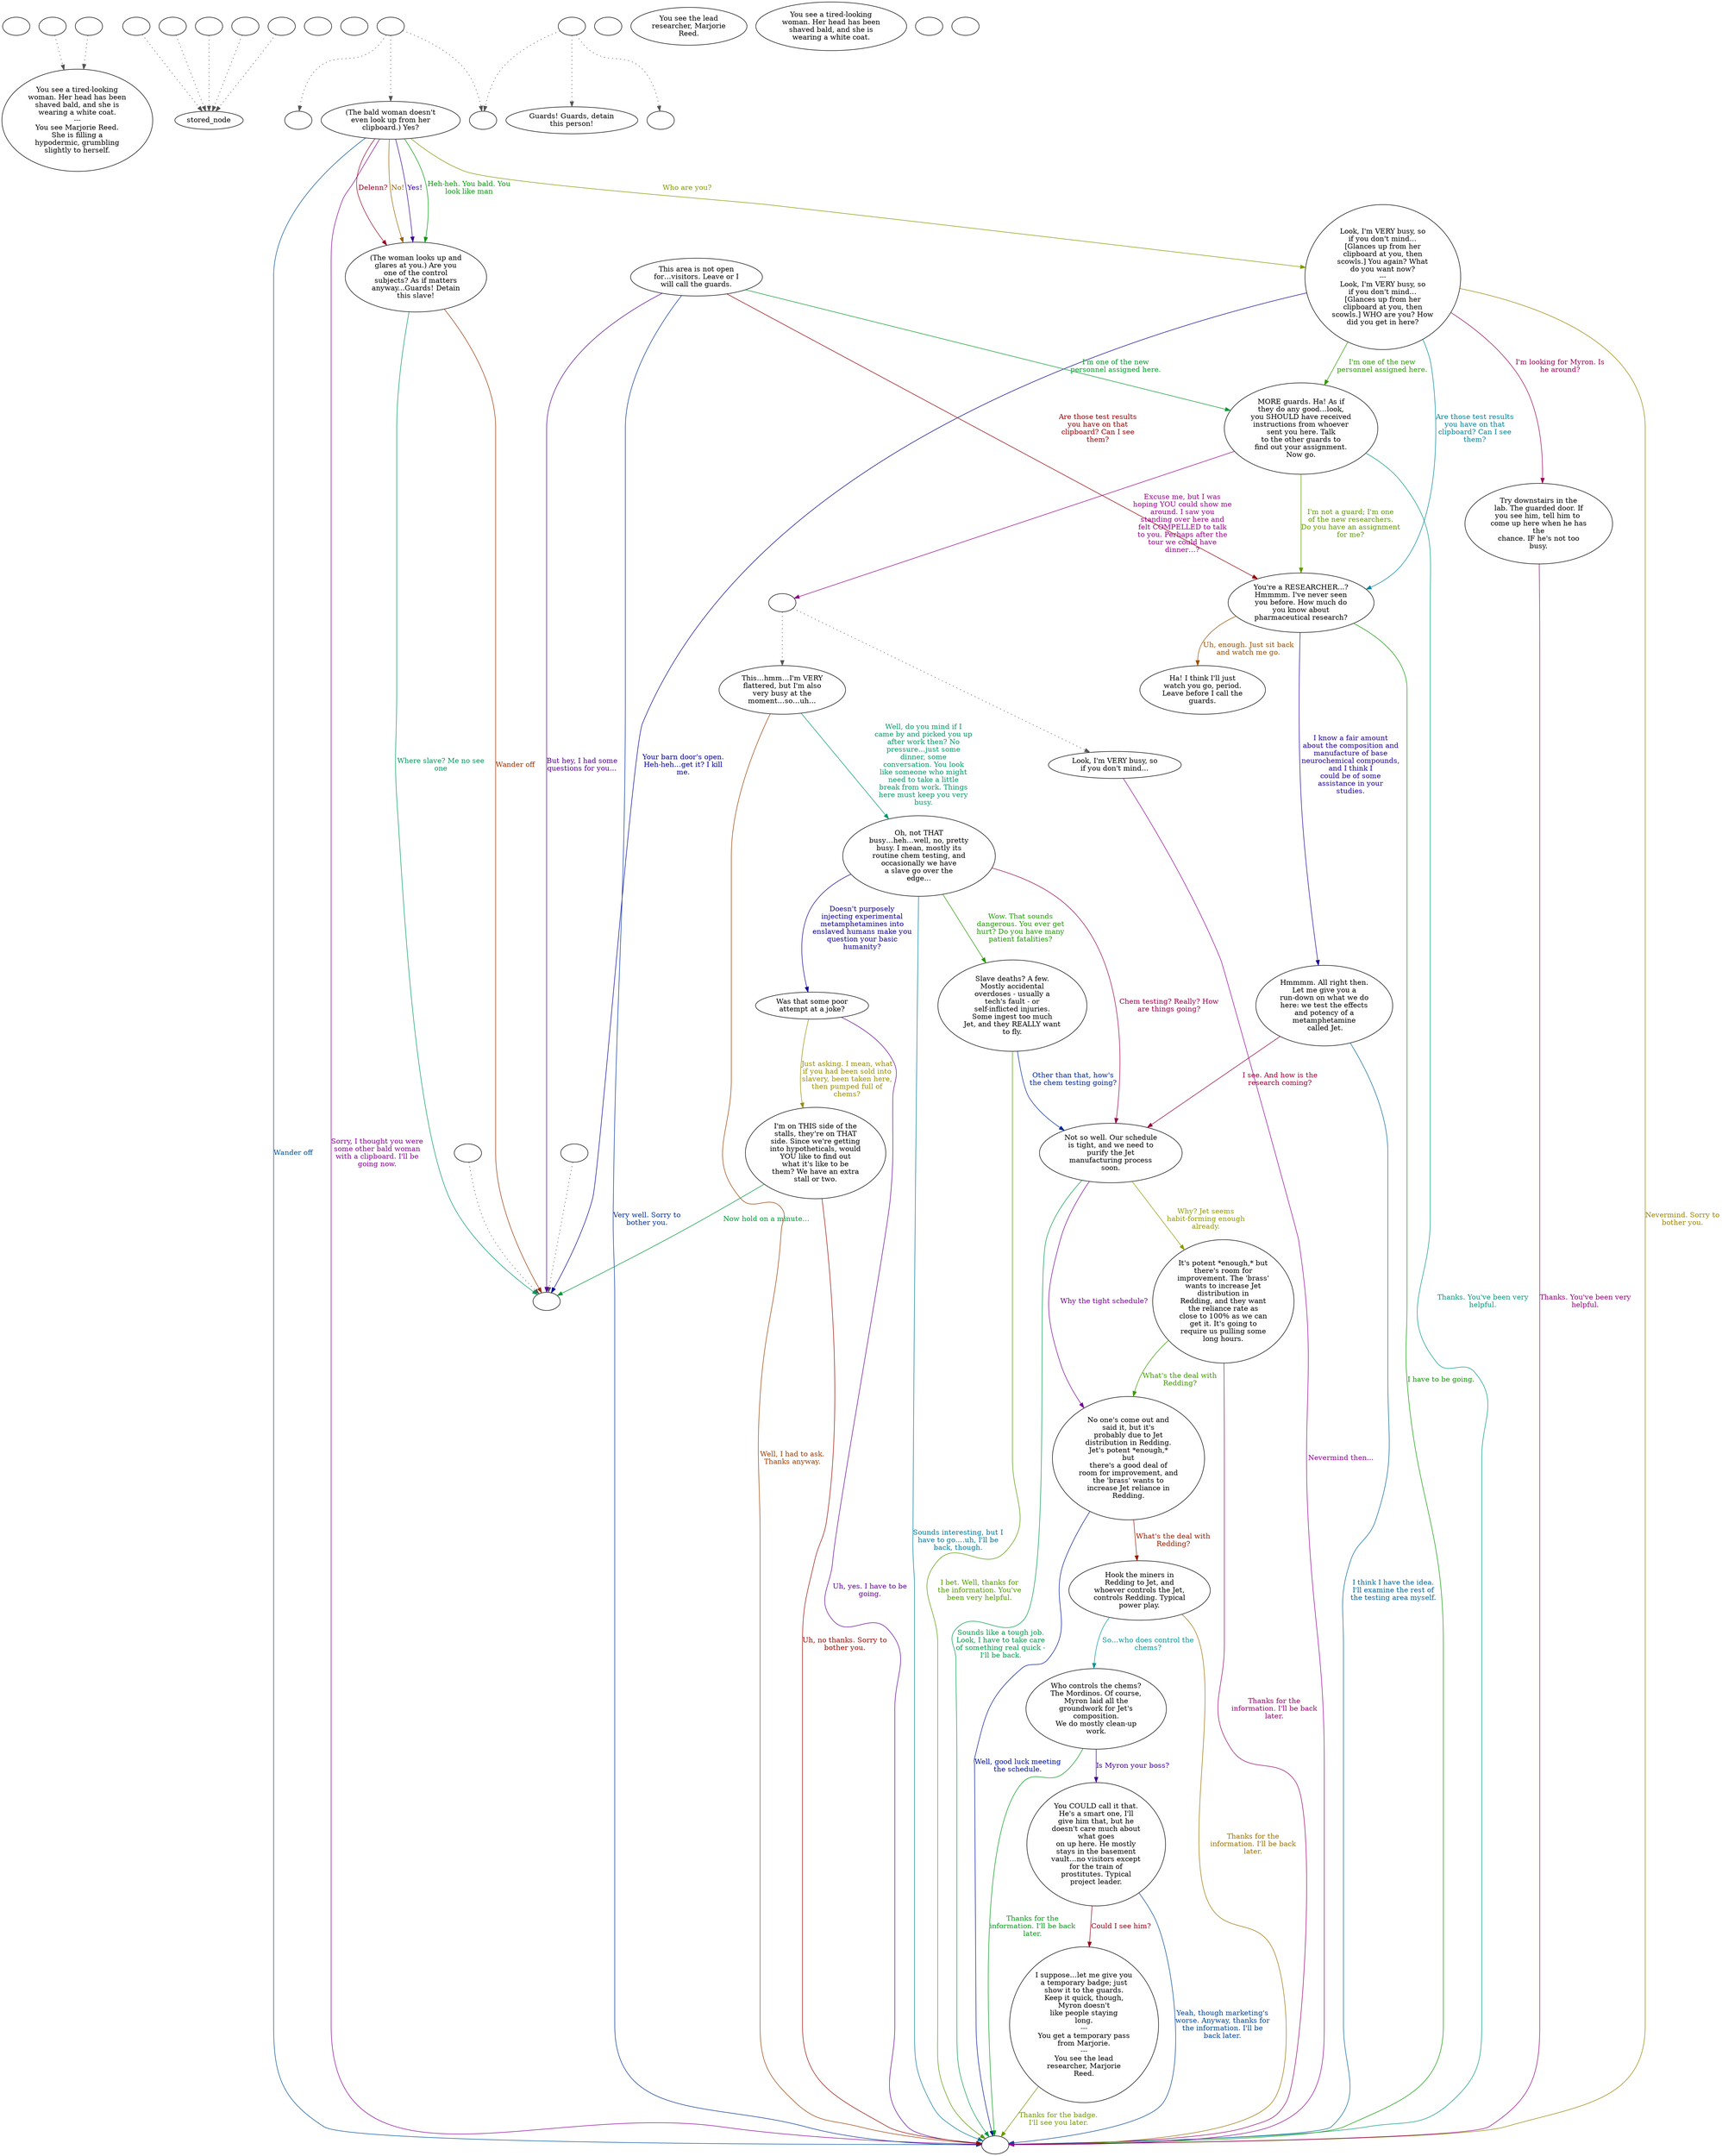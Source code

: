 digraph ncResear {
  "checkPartyMembersNearDoor" [style=filled       fillcolor="#FFFFFF"       color="#000000"]
  "checkPartyMembersNearDoor" [label=""]
  "ChooseFromList" [style=filled       fillcolor="#FFFFFF"       color="#000000"]
  "ChooseFromList" [label="You see a tired-looking\nwoman. Her head has been\nshaved bald, and she is\nwearing a white coat.\n---\nYou see Marjorie Reed.\nShe is filling a\nhypodermic, grumbling\nslightly to herself."]
  "CLICK_PREV" [style=filled       fillcolor="#FFFFFF"       color="#000000"]
  "CLICK_PREV" -> "ChooseFromList" [style=dotted color="#555555"]
  "CLICK_PREV" [label=""]
  "CLICK_0" [style=filled       fillcolor="#FFFFFF"       color="#000000"]
  "CLICK_0" -> "stored_node" [style=dotted color="#555555"]
  "CLICK_0" [label=""]
  "CLICK_1" [style=filled       fillcolor="#FFFFFF"       color="#000000"]
  "CLICK_1" -> "stored_node" [style=dotted color="#555555"]
  "CLICK_1" [label=""]
  "CLICK_2" [style=filled       fillcolor="#FFFFFF"       color="#000000"]
  "CLICK_2" -> "stored_node" [style=dotted color="#555555"]
  "CLICK_2" [label=""]
  "CLICK_3" [style=filled       fillcolor="#FFFFFF"       color="#000000"]
  "CLICK_3" -> "stored_node" [style=dotted color="#555555"]
  "CLICK_3" [label=""]
  "CLICK_4" [style=filled       fillcolor="#FFFFFF"       color="#000000"]
  "CLICK_4" -> "stored_node" [style=dotted color="#555555"]
  "CLICK_4" [label=""]
  "CLICK_MORE" [style=filled       fillcolor="#FFFFFF"       color="#000000"]
  "CLICK_MORE" -> "ChooseFromList" [style=dotted color="#555555"]
  "CLICK_MORE" [label=""]
  "start" [style=filled       fillcolor="#FFFFFF"       color="#000000"]
  "start" [label=""]
  "critter_p_proc" [style=filled       fillcolor="#FFFFFF"       color="#000000"]
  "critter_p_proc" [label=""]
  "pickup_p_proc" [style=filled       fillcolor="#FFFFFF"       color="#000000"]
  "pickup_p_proc" -> "Node998" [style=dotted color="#555555"]
  "pickup_p_proc" [label=""]
  "talk_p_proc" [style=filled       fillcolor="#FFFFFF"       color="#000000"]
  "talk_p_proc" -> "Node003" [style=dotted color="#555555"]
  "talk_p_proc" -> "Node002" [style=dotted color="#555555"]
  "talk_p_proc" -> "Node004" [style=dotted color="#555555"]
  "talk_p_proc" [label=""]
  "destroy_p_proc" [style=filled       fillcolor="#FFFFFF"       color="#000000"]
  "destroy_p_proc" [label=""]
  "look_at_p_proc" [style=filled       fillcolor="#FFFFFF"       color="#000000"]
  "look_at_p_proc" [label="You see the lead\nresearcher, Marjorie\nReed."]
  "description_p_proc" [style=filled       fillcolor="#FFFFFF"       color="#000000"]
  "description_p_proc" [label="You see a tired-looking\nwoman. Her head has been\nshaved bald, and she is\nwearing a white coat."]
  "use_skill_on_p_proc" [style=filled       fillcolor="#FFFFFF"       color="#000000"]
  "use_skill_on_p_proc" [label=""]
  "damage_p_proc" [style=filled       fillcolor="#FFFFFF"       color="#000000"]
  "damage_p_proc" -> "Node998" [style=dotted color="#555555"]
  "damage_p_proc" [label=""]
  "map_enter_p_proc" [style=filled       fillcolor="#FFFFFF"       color="#000000"]
  "map_enter_p_proc" [label=""]
  "timed_event_p_proc" [style=filled       fillcolor="#FFFFFF"       color="#000000"]
  "timed_event_p_proc" -> "Node008" [style=dotted color="#555555"]
  "timed_event_p_proc" -> "Node001" [style=dotted color="#555555"]
  "timed_event_p_proc" -> "Node002" [style=dotted color="#555555"]
  "timed_event_p_proc" [label=""]
  "Node998" [style=filled       fillcolor="#FFFFFF"       color="#000000"]
  "Node998" [label=""]
  "Node999" [style=filled       fillcolor="#FFFFFF"       color="#000000"]
  "Node999" [label=""]
  "Node001" [style=filled       fillcolor="#FFFFFF"       color="#000000"]
  "Node001" [label=""]
  "Node002" [style=filled       fillcolor="#FFFFFF"       color="#000000"]
  "Node002" [label=""]
  "Node003" [style=filled       fillcolor="#FFFFFF"       color="#000000"]
  "Node003" [label=""]
  "Node004" [style=filled       fillcolor="#FFFFFF"       color="#000000"]
  "Node004" [label="(The bald woman doesn't\neven look up from her\nclipboard.) Yes?"]
  "Node004" -> "Node005" [label="No!" color="#996300" fontcolor="#996300"]
  "Node004" -> "Node005" [label="Yes!" color="#360099" fontcolor="#360099"]
  "Node004" -> "Node005" [label="Heh-heh. You bald. You\nlook like man" color="#009909" fontcolor="#009909"]
  "Node004" -> "Node005" [label="Delenn?" color="#990023" fontcolor="#990023"]
  "Node004" -> "Node999" [label="Wander off" color="#005099" fontcolor="#005099"]
  "Node004" -> "Node006" [label="Who are you?" color="#7D9900" fontcolor="#7D9900"]
  "Node004" -> "Node999" [label="Sorry, I thought you were\nsome other bald woman\nwith a clipboard. I'll be\ngoing now." color="#890099" fontcolor="#890099"]
  "Node005" [style=filled       fillcolor="#FFFFFF"       color="#000000"]
  "Node005" [label="(The woman looks up and\nglares at you.) Are you\none of the control\nsubjects? As if matters\nanyway...Guards! Detain\nthis slave!"]
  "Node005" -> "Node998" [label="Where slave? Me no see\none" color="#00995C" fontcolor="#00995C"]
  "Node005" -> "Node998" [label="Wander off" color="#993000" fontcolor="#993000"]
  "Node006" [style=filled       fillcolor="#FFFFFF"       color="#000000"]
  "Node006" [label="Look, I'm VERY busy, so\nif you don't mind…\n[Glances up from her\nclipboard at you, then\nscowls.] You again? What\ndo you want now?\n---\nLook, I'm VERY busy, so\nif you don't mind…\n[Glances up from her\nclipboard at you, then\nscowls.] WHO are you? How\ndid you get in here?"]
  "Node006" -> "Node998" [label="Your barn door's open.\nHeh-heh…get it? I kill\nme." color="#030099" fontcolor="#030099"]
  "Node006" -> "Node009" [label="I'm one of the new\npersonnel assigned here." color="#2A9900" fontcolor="#2A9900"]
  "Node006" -> "Node026" [label="I'm looking for Myron. Is\nhe around?" color="#990056" fontcolor="#990056"]
  "Node006" -> "Node010" [label="Are those test results\nyou have on that\nclipboard? Can I see\nthem?" color="#008399" fontcolor="#008399"]
  "Node006" -> "Node999" [label="Nevermind. Sorry to\nbother you." color="#998200" fontcolor="#998200"]
  "Node007" [style=filled       fillcolor="#FFFFFF"       color="#000000"]
  "Node007" [label="This area is not open\nfor…visitors. Leave or I\nwill call the guards."]
  "Node007" -> "Node998" [label="But hey, I had some\nquestions for you…" color="#560099" fontcolor="#560099"]
  "Node007" -> "Node009" [label="I'm one of the new\npersonnel assigned here." color="#009929" fontcolor="#009929"]
  "Node007" -> "Node010" [label="Are those test results\nyou have on that\nclipboard? Can I see\nthem?" color="#990004" fontcolor="#990004"]
  "Node007" -> "Node999" [label="Very well. Sorry to\nbother you." color="#003099" fontcolor="#003099"]
  "Node008" [style=filled       fillcolor="#FFFFFF"       color="#000000"]
  "Node008" [label="Guards! Guards, detain\nthis person!"]
  "Node009" [style=filled       fillcolor="#FFFFFF"       color="#000000"]
  "Node009" [label="MORE guards. Ha! As if\nthey do any good…look,\nyou SHOULD have received\ninstructions from whoever\nsent you here. Talk\nto the other guards to\nfind out your assignment.\nNow go."]
  "Node009" -> "Node010" [label="I'm not a guard; I'm one\nof the new researchers.\nDo you have an assignment\nfor me?" color="#5D9900" fontcolor="#5D9900"]
  "Node009" -> "Node990" [label="Excuse me, but I was\nhoping YOU could show me\naround. I saw you\nstanding over here and\nfelt COMPELLED to talk\nto you. Perhaps after the\ntour we could have\ndinner…?" color="#99008A" fontcolor="#99008A"]
  "Node009" -> "Node999" [label="Thanks. You've been very\nhelpful." color="#00997C" fontcolor="#00997C"]
  "Node010" [style=filled       fillcolor="#FFFFFF"       color="#000000"]
  "Node010" [label="You're a RESEARCHER...?\nHmmmm. I've never seen\nyou before. How much do\nyou know about\npharmaceutical research?"]
  "Node010" -> "Node011" [label="Uh, enough. Just sit back\nand watch me go." color="#994F00" fontcolor="#994F00"]
  "Node010" -> "Node012" [label="I know a fair amount\nabout the composition and\nmanufacture of base\nneurochemical compounds,\nand I think I\ncould be of some\nassistance in your\nstudies." color="#230099" fontcolor="#230099"]
  "Node010" -> "Node999" [label="I have to be going." color="#0A9900" fontcolor="#0A9900"]
  "Node011" [style=filled       fillcolor="#FFFFFF"       color="#000000"]
  "Node011" [label="Ha! I think I'll just\nwatch you go, period.\nLeave before I call the\nguards."]
  "Node012" [style=filled       fillcolor="#FFFFFF"       color="#000000"]
  "Node012" [label="Hmmmm. All right then.\nLet me give you a\nrun-down on what we do\nhere: we test the effects\nand potency of a\nmetamphetamine\n called Jet."]
  "Node012" -> "Node013" [label="I see. And how is the\nresearch coming?" color="#990037" fontcolor="#990037"]
  "Node012" -> "Node999" [label="I think I have the idea.\nI'll examine the rest of\nthe testing area myself." color="#006399" fontcolor="#006399"]
  "Node013" [style=filled       fillcolor="#FFFFFF"       color="#000000"]
  "Node013" [label="Not so well. Our schedule\nis tight, and we need to\npurify the Jet\nmanufacturing process\nsoon."]
  "Node013" -> "Node015" [label="Why? Jet seems\nhabit-forming enough\nalready." color="#909900" fontcolor="#909900"]
  "Node013" -> "Node014" [label="Why the tight schedule?" color="#750099" fontcolor="#750099"]
  "Node013" -> "Node999" [label="Sounds like a tough job.\nLook, I have to take care\nof something real quick -\nI'll be back." color="#009949" fontcolor="#009949"]
  "Node014" [style=filled       fillcolor="#FFFFFF"       color="#000000"]
  "Node014" [label="No one's come out and\nsaid it, but it's\nprobably due to Jet\ndistribution in Redding.\nJet's potent *enough,*\nbut\nthere's a good deal of\nroom for improvement, and\nthe 'brass' wants to\nincrease Jet reliance in\nRedding."]
  "Node014" -> "Node016" [label="What's the deal with\nRedding?" color="#991C00" fontcolor="#991C00"]
  "Node014" -> "Node999" [label="Well, good luck meeting\nthe schedule." color="#001199" fontcolor="#001199"]
  "Node015" [style=filled       fillcolor="#FFFFFF"       color="#000000"]
  "Node015" [label="It's potent *enough,* but\nthere's room for\nimprovement. The 'brass'\nwants to increase Jet\ndistribution in\nRedding, and they want\nthe reliance rate as\nclose to 100% as we can\nget it. It's going to\nrequire us pulling some\nlong hours."]
  "Node015" -> "Node014" [label="What's the deal with\nRedding?" color="#3D9900" fontcolor="#3D9900"]
  "Node015" -> "Node999" [label="Thanks for the\ninformation. I'll be back\nlater." color="#99006A" fontcolor="#99006A"]
  "Node016" [style=filled       fillcolor="#FFFFFF"       color="#000000"]
  "Node016" [label="Hook the miners in\nRedding to Jet, and\nwhoever controls the Jet,\ncontrols Redding. Typical\npower play."]
  "Node016" -> "Node017" [label="So…who does control the\nchems?" color="#009799" fontcolor="#009799"]
  "Node016" -> "Node999" [label="Thanks for the\ninformation. I'll be back\nlater." color="#996F00" fontcolor="#996F00"]
  "Node017" [style=filled       fillcolor="#FFFFFF"       color="#000000"]
  "Node017" [label="Who controls the chems?\nThe Mordinos. Of course,\nMyron laid all the\ngroundwork for Jet's\ncomposition.\nWe do mostly clean-up\nwork."]
  "Node017" -> "Node018" [label="Is Myron your boss?" color="#420099" fontcolor="#420099"]
  "Node017" -> "Node999" [label="Thanks for the\ninformation. I'll be back\nlater." color="#009915" fontcolor="#009915"]
  "Node018" [style=filled       fillcolor="#FFFFFF"       color="#000000"]
  "Node018" [label="You COULD call it that.\nHe's a smart one, I'll\ngive him that, but he\ndoesn't care much about\nwhat goes\non up here. He mostly\nstays in the basement\nvault…no visitors except\nfor the train of\nprostitutes. Typical\nproject leader."]
  "Node018" -> "Node019" [label="Could I see him?" color="#990017" fontcolor="#990017"]
  "Node018" -> "Node999" [label="Yeah, though marketing's\nworse. Anyway, thanks for\nthe information. I'll be\nback later." color="#004499" fontcolor="#004499"]
  "Node019" [style=filled       fillcolor="#FFFFFF"       color="#000000"]
  "Node019" [label="I suppose…let me give you\na temporary badge; just\nshow it to the guards.\nKeep it quick, though,\nMyron doesn't\nlike people staying\nlong.\n---\nYou get a temporary pass\nfrom Marjorie.\n---\nYou see the lead\nresearcher, Marjorie\nReed."]
  "Node019" -> "Node999" [label="Thanks for the badge.\nI'll see you later." color="#709900" fontcolor="#709900"]
  "Node020" [style=filled       fillcolor="#FFFFFF"       color="#000000"]
  "Node020" [label="Look, I'm VERY busy, so\nif you don't mind…"]
  "Node020" -> "Node999" [label="Nevermind then..." color="#950099" fontcolor="#950099"]
  "Node021" [style=filled       fillcolor="#FFFFFF"       color="#000000"]
  "Node021" [label="This…hmm…I'm VERY\nflattered, but I'm also\nvery busy at the\nmoment…so…uh…"]
  "Node021" -> "Node022" [label="Well, do you mind if I\ncame by and picked you up\nafter work then? No\npressure…just some\ndinner, some\nconversation. You look\nlike someone who might\nneed to take a little\nbreak from work. Things\nhere must keep you very\nbusy." color="#009968" fontcolor="#009968"]
  "Node021" -> "Node999" [label="Well, I had to ask.\nThanks anyway." color="#993C00" fontcolor="#993C00"]
  "Node022" [style=filled       fillcolor="#FFFFFF"       color="#000000"]
  "Node022" [label="Oh, not THAT\nbusy…heh…well, no, pretty\nbusy. I mean, mostly its\nroutine chem testing, and\noccasionally we have\na slave go over the\nedge…"]
  "Node022" -> "Node023" [label="Doesn't purposely\ninjecting experimental\nmetamphetamines into\nenslaved humans make you\nquestion your basic\nhumanity?" color="#0F0099" fontcolor="#0F0099"]
  "Node022" -> "Node025" [label="Wow. That sounds\ndangerous. You ever get\nhurt? Do you have many\npatient fatalities?" color="#1E9900" fontcolor="#1E9900"]
  "Node022" -> "Node013" [label="Chem testing? Really? How\nare things going?" color="#99004A" fontcolor="#99004A"]
  "Node022" -> "Node999" [label="Sounds interesting, but I\nhave to go….uh, I'll be\nback, though." color="#007799" fontcolor="#007799"]
  "Node023" [style=filled       fillcolor="#FFFFFF"       color="#000000"]
  "Node023" [label="Was that some poor\nattempt at a joke?"]
  "Node023" -> "Node024" [label="Just asking. I mean, what\nif you had been sold into\nslavery, been taken here,\nthen pumped full of\nchems?" color="#998E00" fontcolor="#998E00"]
  "Node023" -> "Node999" [label="Uh, yes. I have to be\ngoing." color="#620099" fontcolor="#620099"]
  "Node024" [style=filled       fillcolor="#FFFFFF"       color="#000000"]
  "Node024" [label="I'm on THIS side of the\nstalls, they're on THAT\nside. Since we're getting\ninto hypotheticals, would\nYOU like to find out\nwhat it's like to be\nthem? We have an extra\nstall or two."]
  "Node024" -> "Node998" [label="Now hold on a minute…" color="#009935" fontcolor="#009935"]
  "Node024" -> "Node999" [label="Uh, no thanks. Sorry to\nbother you." color="#990800" fontcolor="#990800"]
  "Node025" [style=filled       fillcolor="#FFFFFF"       color="#000000"]
  "Node025" [label="Slave deaths? A few.\nMostly accidental\noverdoses - usually a\ntech's fault - or\nself-inflicted injuries.\nSome ingest too much\nJet, and they REALLY want\nto fly."]
  "Node025" -> "Node013" [label="Other than that, how's\nthe chem testing going?" color="#002499" fontcolor="#002499"]
  "Node025" -> "Node999" [label="I bet. Well, thanks for\nthe information. You've\nbeen very helpful." color="#519900" fontcolor="#519900"]
  "Node026" [style=filled       fillcolor="#FFFFFF"       color="#000000"]
  "Node026" [label="Try downstairs in the\nlab. The guarded door. If\nyou see him, tell him to \ncome up here when he has\nthe\nchance. IF he's not too\nbusy."]
  "Node026" -> "Node999" [label="Thanks. You've been very\nhelpful." color="#99007D" fontcolor="#99007D"]
  "Node990" [style=filled       fillcolor="#FFFFFF"       color="#000000"]
  "Node990" -> "Node020" [style=dotted color="#555555"]
  "Node990" -> "Node021" [style=dotted color="#555555"]
  "Node990" [label=""]
}